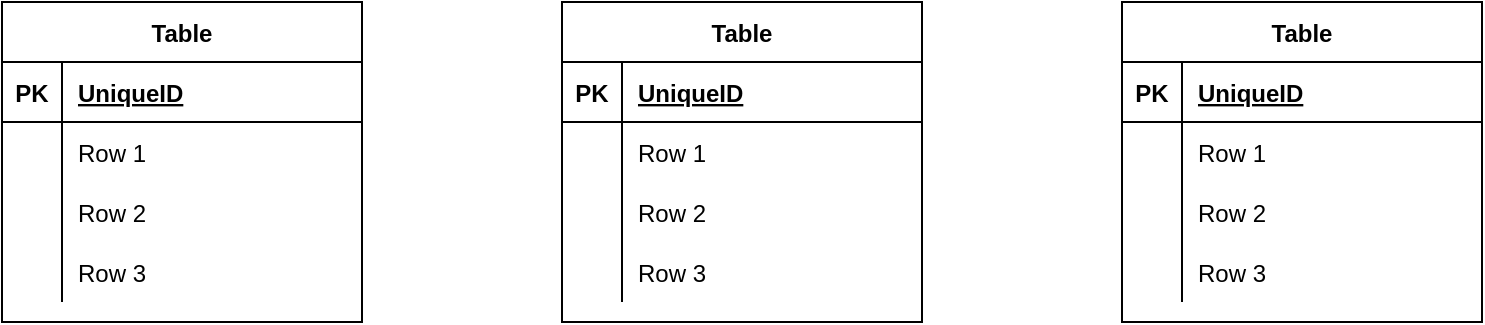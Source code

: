 <mxfile version="14.8.0" type="github">
  <diagram id="R2lEEEUBdFMjLlhIrx00" name="Page-1">
    <mxGraphModel dx="974" dy="568" grid="1" gridSize="10" guides="1" tooltips="1" connect="1" arrows="1" fold="1" page="1" pageScale="1" pageWidth="1654" pageHeight="1169" math="0" shadow="0" extFonts="Permanent Marker^https://fonts.googleapis.com/css?family=Permanent+Marker">
      <root>
        <mxCell id="0" />
        <mxCell id="1" parent="0" />
        <mxCell id="kCzwuYUngdRFMsLV1kaC-1" value="Table" style="shape=table;startSize=30;container=1;collapsible=1;childLayout=tableLayout;fixedRows=1;rowLines=0;fontStyle=1;align=center;resizeLast=1;" vertex="1" parent="1">
          <mxGeometry x="80" y="60" width="180" height="160" as="geometry" />
        </mxCell>
        <mxCell id="kCzwuYUngdRFMsLV1kaC-2" value="" style="shape=partialRectangle;collapsible=0;dropTarget=0;pointerEvents=0;fillColor=none;top=0;left=0;bottom=1;right=0;points=[[0,0.5],[1,0.5]];portConstraint=eastwest;" vertex="1" parent="kCzwuYUngdRFMsLV1kaC-1">
          <mxGeometry y="30" width="180" height="30" as="geometry" />
        </mxCell>
        <mxCell id="kCzwuYUngdRFMsLV1kaC-3" value="PK" style="shape=partialRectangle;connectable=0;fillColor=none;top=0;left=0;bottom=0;right=0;fontStyle=1;overflow=hidden;" vertex="1" parent="kCzwuYUngdRFMsLV1kaC-2">
          <mxGeometry width="30" height="30" as="geometry" />
        </mxCell>
        <mxCell id="kCzwuYUngdRFMsLV1kaC-4" value="UniqueID" style="shape=partialRectangle;connectable=0;fillColor=none;top=0;left=0;bottom=0;right=0;align=left;spacingLeft=6;fontStyle=5;overflow=hidden;" vertex="1" parent="kCzwuYUngdRFMsLV1kaC-2">
          <mxGeometry x="30" width="150" height="30" as="geometry" />
        </mxCell>
        <mxCell id="kCzwuYUngdRFMsLV1kaC-5" value="" style="shape=partialRectangle;collapsible=0;dropTarget=0;pointerEvents=0;fillColor=none;top=0;left=0;bottom=0;right=0;points=[[0,0.5],[1,0.5]];portConstraint=eastwest;" vertex="1" parent="kCzwuYUngdRFMsLV1kaC-1">
          <mxGeometry y="60" width="180" height="30" as="geometry" />
        </mxCell>
        <mxCell id="kCzwuYUngdRFMsLV1kaC-6" value="" style="shape=partialRectangle;connectable=0;fillColor=none;top=0;left=0;bottom=0;right=0;editable=1;overflow=hidden;" vertex="1" parent="kCzwuYUngdRFMsLV1kaC-5">
          <mxGeometry width="30" height="30" as="geometry" />
        </mxCell>
        <mxCell id="kCzwuYUngdRFMsLV1kaC-7" value="Row 1" style="shape=partialRectangle;connectable=0;fillColor=none;top=0;left=0;bottom=0;right=0;align=left;spacingLeft=6;overflow=hidden;" vertex="1" parent="kCzwuYUngdRFMsLV1kaC-5">
          <mxGeometry x="30" width="150" height="30" as="geometry" />
        </mxCell>
        <mxCell id="kCzwuYUngdRFMsLV1kaC-8" value="" style="shape=partialRectangle;collapsible=0;dropTarget=0;pointerEvents=0;fillColor=none;top=0;left=0;bottom=0;right=0;points=[[0,0.5],[1,0.5]];portConstraint=eastwest;" vertex="1" parent="kCzwuYUngdRFMsLV1kaC-1">
          <mxGeometry y="90" width="180" height="30" as="geometry" />
        </mxCell>
        <mxCell id="kCzwuYUngdRFMsLV1kaC-9" value="" style="shape=partialRectangle;connectable=0;fillColor=none;top=0;left=0;bottom=0;right=0;editable=1;overflow=hidden;" vertex="1" parent="kCzwuYUngdRFMsLV1kaC-8">
          <mxGeometry width="30" height="30" as="geometry" />
        </mxCell>
        <mxCell id="kCzwuYUngdRFMsLV1kaC-10" value="Row 2" style="shape=partialRectangle;connectable=0;fillColor=none;top=0;left=0;bottom=0;right=0;align=left;spacingLeft=6;overflow=hidden;" vertex="1" parent="kCzwuYUngdRFMsLV1kaC-8">
          <mxGeometry x="30" width="150" height="30" as="geometry" />
        </mxCell>
        <mxCell id="kCzwuYUngdRFMsLV1kaC-11" value="" style="shape=partialRectangle;collapsible=0;dropTarget=0;pointerEvents=0;fillColor=none;top=0;left=0;bottom=0;right=0;points=[[0,0.5],[1,0.5]];portConstraint=eastwest;" vertex="1" parent="kCzwuYUngdRFMsLV1kaC-1">
          <mxGeometry y="120" width="180" height="30" as="geometry" />
        </mxCell>
        <mxCell id="kCzwuYUngdRFMsLV1kaC-12" value="" style="shape=partialRectangle;connectable=0;fillColor=none;top=0;left=0;bottom=0;right=0;editable=1;overflow=hidden;" vertex="1" parent="kCzwuYUngdRFMsLV1kaC-11">
          <mxGeometry width="30" height="30" as="geometry" />
        </mxCell>
        <mxCell id="kCzwuYUngdRFMsLV1kaC-13" value="Row 3" style="shape=partialRectangle;connectable=0;fillColor=none;top=0;left=0;bottom=0;right=0;align=left;spacingLeft=6;overflow=hidden;" vertex="1" parent="kCzwuYUngdRFMsLV1kaC-11">
          <mxGeometry x="30" width="150" height="30" as="geometry" />
        </mxCell>
        <mxCell id="kCzwuYUngdRFMsLV1kaC-14" value="Table" style="shape=table;startSize=30;container=1;collapsible=1;childLayout=tableLayout;fixedRows=1;rowLines=0;fontStyle=1;align=center;resizeLast=1;" vertex="1" parent="1">
          <mxGeometry x="360" y="60" width="180" height="160" as="geometry" />
        </mxCell>
        <mxCell id="kCzwuYUngdRFMsLV1kaC-15" value="" style="shape=partialRectangle;collapsible=0;dropTarget=0;pointerEvents=0;fillColor=none;top=0;left=0;bottom=1;right=0;points=[[0,0.5],[1,0.5]];portConstraint=eastwest;" vertex="1" parent="kCzwuYUngdRFMsLV1kaC-14">
          <mxGeometry y="30" width="180" height="30" as="geometry" />
        </mxCell>
        <mxCell id="kCzwuYUngdRFMsLV1kaC-16" value="PK" style="shape=partialRectangle;connectable=0;fillColor=none;top=0;left=0;bottom=0;right=0;fontStyle=1;overflow=hidden;" vertex="1" parent="kCzwuYUngdRFMsLV1kaC-15">
          <mxGeometry width="30" height="30" as="geometry" />
        </mxCell>
        <mxCell id="kCzwuYUngdRFMsLV1kaC-17" value="UniqueID" style="shape=partialRectangle;connectable=0;fillColor=none;top=0;left=0;bottom=0;right=0;align=left;spacingLeft=6;fontStyle=5;overflow=hidden;" vertex="1" parent="kCzwuYUngdRFMsLV1kaC-15">
          <mxGeometry x="30" width="150" height="30" as="geometry" />
        </mxCell>
        <mxCell id="kCzwuYUngdRFMsLV1kaC-18" value="" style="shape=partialRectangle;collapsible=0;dropTarget=0;pointerEvents=0;fillColor=none;top=0;left=0;bottom=0;right=0;points=[[0,0.5],[1,0.5]];portConstraint=eastwest;" vertex="1" parent="kCzwuYUngdRFMsLV1kaC-14">
          <mxGeometry y="60" width="180" height="30" as="geometry" />
        </mxCell>
        <mxCell id="kCzwuYUngdRFMsLV1kaC-19" value="" style="shape=partialRectangle;connectable=0;fillColor=none;top=0;left=0;bottom=0;right=0;editable=1;overflow=hidden;" vertex="1" parent="kCzwuYUngdRFMsLV1kaC-18">
          <mxGeometry width="30" height="30" as="geometry" />
        </mxCell>
        <mxCell id="kCzwuYUngdRFMsLV1kaC-20" value="Row 1" style="shape=partialRectangle;connectable=0;fillColor=none;top=0;left=0;bottom=0;right=0;align=left;spacingLeft=6;overflow=hidden;" vertex="1" parent="kCzwuYUngdRFMsLV1kaC-18">
          <mxGeometry x="30" width="150" height="30" as="geometry" />
        </mxCell>
        <mxCell id="kCzwuYUngdRFMsLV1kaC-21" value="" style="shape=partialRectangle;collapsible=0;dropTarget=0;pointerEvents=0;fillColor=none;top=0;left=0;bottom=0;right=0;points=[[0,0.5],[1,0.5]];portConstraint=eastwest;" vertex="1" parent="kCzwuYUngdRFMsLV1kaC-14">
          <mxGeometry y="90" width="180" height="30" as="geometry" />
        </mxCell>
        <mxCell id="kCzwuYUngdRFMsLV1kaC-22" value="" style="shape=partialRectangle;connectable=0;fillColor=none;top=0;left=0;bottom=0;right=0;editable=1;overflow=hidden;" vertex="1" parent="kCzwuYUngdRFMsLV1kaC-21">
          <mxGeometry width="30" height="30" as="geometry" />
        </mxCell>
        <mxCell id="kCzwuYUngdRFMsLV1kaC-23" value="Row 2" style="shape=partialRectangle;connectable=0;fillColor=none;top=0;left=0;bottom=0;right=0;align=left;spacingLeft=6;overflow=hidden;" vertex="1" parent="kCzwuYUngdRFMsLV1kaC-21">
          <mxGeometry x="30" width="150" height="30" as="geometry" />
        </mxCell>
        <mxCell id="kCzwuYUngdRFMsLV1kaC-24" value="" style="shape=partialRectangle;collapsible=0;dropTarget=0;pointerEvents=0;fillColor=none;top=0;left=0;bottom=0;right=0;points=[[0,0.5],[1,0.5]];portConstraint=eastwest;" vertex="1" parent="kCzwuYUngdRFMsLV1kaC-14">
          <mxGeometry y="120" width="180" height="30" as="geometry" />
        </mxCell>
        <mxCell id="kCzwuYUngdRFMsLV1kaC-25" value="" style="shape=partialRectangle;connectable=0;fillColor=none;top=0;left=0;bottom=0;right=0;editable=1;overflow=hidden;" vertex="1" parent="kCzwuYUngdRFMsLV1kaC-24">
          <mxGeometry width="30" height="30" as="geometry" />
        </mxCell>
        <mxCell id="kCzwuYUngdRFMsLV1kaC-26" value="Row 3" style="shape=partialRectangle;connectable=0;fillColor=none;top=0;left=0;bottom=0;right=0;align=left;spacingLeft=6;overflow=hidden;" vertex="1" parent="kCzwuYUngdRFMsLV1kaC-24">
          <mxGeometry x="30" width="150" height="30" as="geometry" />
        </mxCell>
        <mxCell id="kCzwuYUngdRFMsLV1kaC-27" value="Table" style="shape=table;startSize=30;container=1;collapsible=1;childLayout=tableLayout;fixedRows=1;rowLines=0;fontStyle=1;align=center;resizeLast=1;" vertex="1" parent="1">
          <mxGeometry x="640" y="60" width="180" height="160" as="geometry" />
        </mxCell>
        <mxCell id="kCzwuYUngdRFMsLV1kaC-28" value="" style="shape=partialRectangle;collapsible=0;dropTarget=0;pointerEvents=0;fillColor=none;top=0;left=0;bottom=1;right=0;points=[[0,0.5],[1,0.5]];portConstraint=eastwest;" vertex="1" parent="kCzwuYUngdRFMsLV1kaC-27">
          <mxGeometry y="30" width="180" height="30" as="geometry" />
        </mxCell>
        <mxCell id="kCzwuYUngdRFMsLV1kaC-29" value="PK" style="shape=partialRectangle;connectable=0;fillColor=none;top=0;left=0;bottom=0;right=0;fontStyle=1;overflow=hidden;" vertex="1" parent="kCzwuYUngdRFMsLV1kaC-28">
          <mxGeometry width="30" height="30" as="geometry" />
        </mxCell>
        <mxCell id="kCzwuYUngdRFMsLV1kaC-30" value="UniqueID" style="shape=partialRectangle;connectable=0;fillColor=none;top=0;left=0;bottom=0;right=0;align=left;spacingLeft=6;fontStyle=5;overflow=hidden;" vertex="1" parent="kCzwuYUngdRFMsLV1kaC-28">
          <mxGeometry x="30" width="150" height="30" as="geometry" />
        </mxCell>
        <mxCell id="kCzwuYUngdRFMsLV1kaC-31" value="" style="shape=partialRectangle;collapsible=0;dropTarget=0;pointerEvents=0;fillColor=none;top=0;left=0;bottom=0;right=0;points=[[0,0.5],[1,0.5]];portConstraint=eastwest;" vertex="1" parent="kCzwuYUngdRFMsLV1kaC-27">
          <mxGeometry y="60" width="180" height="30" as="geometry" />
        </mxCell>
        <mxCell id="kCzwuYUngdRFMsLV1kaC-32" value="" style="shape=partialRectangle;connectable=0;fillColor=none;top=0;left=0;bottom=0;right=0;editable=1;overflow=hidden;" vertex="1" parent="kCzwuYUngdRFMsLV1kaC-31">
          <mxGeometry width="30" height="30" as="geometry" />
        </mxCell>
        <mxCell id="kCzwuYUngdRFMsLV1kaC-33" value="Row 1" style="shape=partialRectangle;connectable=0;fillColor=none;top=0;left=0;bottom=0;right=0;align=left;spacingLeft=6;overflow=hidden;" vertex="1" parent="kCzwuYUngdRFMsLV1kaC-31">
          <mxGeometry x="30" width="150" height="30" as="geometry" />
        </mxCell>
        <mxCell id="kCzwuYUngdRFMsLV1kaC-34" value="" style="shape=partialRectangle;collapsible=0;dropTarget=0;pointerEvents=0;fillColor=none;top=0;left=0;bottom=0;right=0;points=[[0,0.5],[1,0.5]];portConstraint=eastwest;" vertex="1" parent="kCzwuYUngdRFMsLV1kaC-27">
          <mxGeometry y="90" width="180" height="30" as="geometry" />
        </mxCell>
        <mxCell id="kCzwuYUngdRFMsLV1kaC-35" value="" style="shape=partialRectangle;connectable=0;fillColor=none;top=0;left=0;bottom=0;right=0;editable=1;overflow=hidden;" vertex="1" parent="kCzwuYUngdRFMsLV1kaC-34">
          <mxGeometry width="30" height="30" as="geometry" />
        </mxCell>
        <mxCell id="kCzwuYUngdRFMsLV1kaC-36" value="Row 2" style="shape=partialRectangle;connectable=0;fillColor=none;top=0;left=0;bottom=0;right=0;align=left;spacingLeft=6;overflow=hidden;" vertex="1" parent="kCzwuYUngdRFMsLV1kaC-34">
          <mxGeometry x="30" width="150" height="30" as="geometry" />
        </mxCell>
        <mxCell id="kCzwuYUngdRFMsLV1kaC-37" value="" style="shape=partialRectangle;collapsible=0;dropTarget=0;pointerEvents=0;fillColor=none;top=0;left=0;bottom=0;right=0;points=[[0,0.5],[1,0.5]];portConstraint=eastwest;" vertex="1" parent="kCzwuYUngdRFMsLV1kaC-27">
          <mxGeometry y="120" width="180" height="30" as="geometry" />
        </mxCell>
        <mxCell id="kCzwuYUngdRFMsLV1kaC-38" value="" style="shape=partialRectangle;connectable=0;fillColor=none;top=0;left=0;bottom=0;right=0;editable=1;overflow=hidden;" vertex="1" parent="kCzwuYUngdRFMsLV1kaC-37">
          <mxGeometry width="30" height="30" as="geometry" />
        </mxCell>
        <mxCell id="kCzwuYUngdRFMsLV1kaC-39" value="Row 3" style="shape=partialRectangle;connectable=0;fillColor=none;top=0;left=0;bottom=0;right=0;align=left;spacingLeft=6;overflow=hidden;" vertex="1" parent="kCzwuYUngdRFMsLV1kaC-37">
          <mxGeometry x="30" width="150" height="30" as="geometry" />
        </mxCell>
      </root>
    </mxGraphModel>
  </diagram>
</mxfile>
